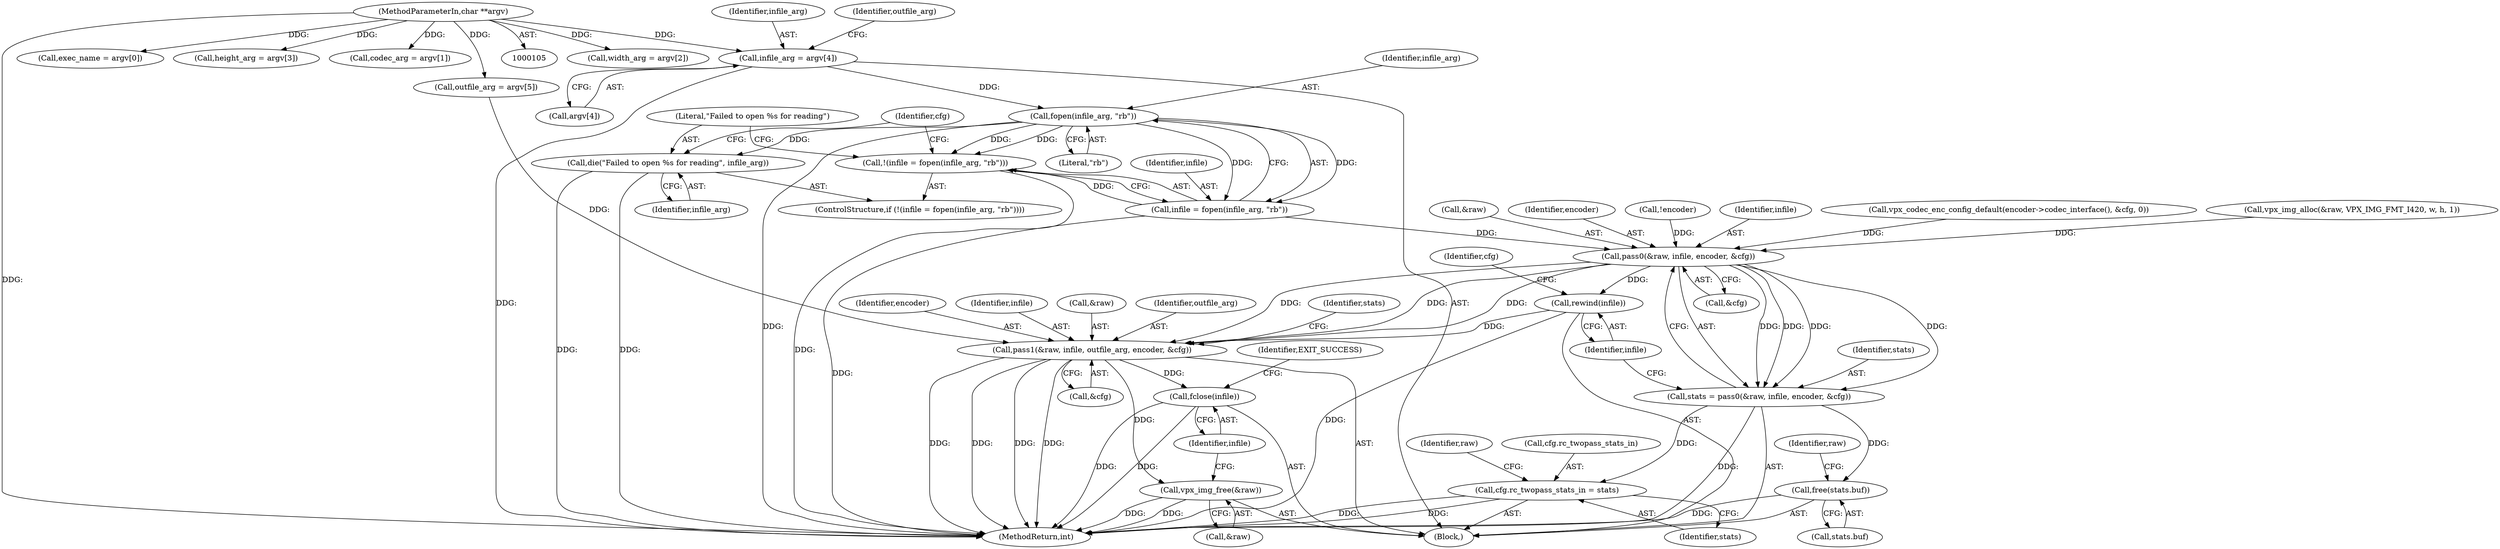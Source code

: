 digraph "0_Android_5a9753fca56f0eeb9f61e342b2fccffc364f9426_18@array" {
"1000147" [label="(Call,infile_arg = argv[4])"];
"1000107" [label="(MethodParameterIn,char **argv)"];
"1000276" [label="(Call,fopen(infile_arg, \"rb\"))"];
"1000273" [label="(Call,!(infile = fopen(infile_arg, \"rb\")))"];
"1000274" [label="(Call,infile = fopen(infile_arg, \"rb\"))"];
"1000289" [label="(Call,pass0(&raw, infile, encoder, &cfg))"];
"1000287" [label="(Call,stats = pass0(&raw, infile, encoder, &cfg))"];
"1000303" [label="(Call,cfg.rc_twopass_stats_in = stats)"];
"1000316" [label="(Call,free(stats.buf))"];
"1000296" [label="(Call,rewind(infile))"];
"1000308" [label="(Call,pass1(&raw, infile, outfile_arg, encoder, &cfg))"];
"1000320" [label="(Call,vpx_img_free(&raw))"];
"1000323" [label="(Call,fclose(infile))"];
"1000279" [label="(Call,die(\"Failed to open %s for reading\", infile_arg))"];
"1000327" [label="(MethodReturn,int)"];
"1000278" [label="(Literal,\"rb\")"];
"1000279" [label="(Call,die(\"Failed to open %s for reading\", infile_arg))"];
"1000292" [label="(Identifier,infile)"];
"1000326" [label="(Identifier,EXIT_SUCCESS)"];
"1000307" [label="(Identifier,stats)"];
"1000287" [label="(Call,stats = pass0(&raw, infile, encoder, &cfg))"];
"1000316" [label="(Call,free(stats.buf))"];
"1000321" [label="(Call,&raw)"];
"1000311" [label="(Identifier,infile)"];
"1000281" [label="(Identifier,infile_arg)"];
"1000314" [label="(Call,&cfg)"];
"1000273" [label="(Call,!(infile = fopen(infile_arg, \"rb\")))"];
"1000232" [label="(Call,vpx_codec_enc_config_default(encoder->codec_interface(), &cfg, 0))"];
"1000294" [label="(Call,&cfg)"];
"1000137" [label="(Call,width_arg = argv[2])"];
"1000297" [label="(Identifier,infile)"];
"1000215" [label="(Call,vpx_img_alloc(&raw, VPX_IMG_FMT_I420, w, h, 1))"];
"1000157" [label="(Call,exec_name = argv[0])"];
"1000284" [label="(Identifier,cfg)"];
"1000303" [label="(Call,cfg.rc_twopass_stats_in = stats)"];
"1000277" [label="(Identifier,infile_arg)"];
"1000323" [label="(Call,fclose(infile))"];
"1000142" [label="(Call,height_arg = argv[3])"];
"1000290" [label="(Call,&raw)"];
"1000148" [label="(Identifier,infile_arg)"];
"1000108" [label="(Block,)"];
"1000147" [label="(Call,infile_arg = argv[4])"];
"1000289" [label="(Call,pass0(&raw, infile, encoder, &cfg))"];
"1000308" [label="(Call,pass1(&raw, infile, outfile_arg, encoder, &cfg))"];
"1000309" [label="(Call,&raw)"];
"1000312" [label="(Identifier,outfile_arg)"];
"1000320" [label="(Call,vpx_img_free(&raw))"];
"1000153" [label="(Identifier,outfile_arg)"];
"1000300" [label="(Identifier,cfg)"];
"1000107" [label="(MethodParameterIn,char **argv)"];
"1000293" [label="(Identifier,encoder)"];
"1000304" [label="(Call,cfg.rc_twopass_stats_in)"];
"1000322" [label="(Identifier,raw)"];
"1000275" [label="(Identifier,infile)"];
"1000149" [label="(Call,argv[4])"];
"1000272" [label="(ControlStructure,if (!(infile = fopen(infile_arg, \"rb\"))))"];
"1000274" [label="(Call,infile = fopen(infile_arg, \"rb\"))"];
"1000280" [label="(Literal,\"Failed to open %s for reading\")"];
"1000132" [label="(Call,codec_arg = argv[1])"];
"1000152" [label="(Call,outfile_arg = argv[5])"];
"1000288" [label="(Identifier,stats)"];
"1000276" [label="(Call,fopen(infile_arg, \"rb\"))"];
"1000173" [label="(Call,!encoder)"];
"1000313" [label="(Identifier,encoder)"];
"1000317" [label="(Call,stats.buf)"];
"1000310" [label="(Identifier,raw)"];
"1000324" [label="(Identifier,infile)"];
"1000318" [label="(Identifier,stats)"];
"1000296" [label="(Call,rewind(infile))"];
"1000147" -> "1000108"  [label="AST: "];
"1000147" -> "1000149"  [label="CFG: "];
"1000148" -> "1000147"  [label="AST: "];
"1000149" -> "1000147"  [label="AST: "];
"1000153" -> "1000147"  [label="CFG: "];
"1000147" -> "1000327"  [label="DDG: "];
"1000107" -> "1000147"  [label="DDG: "];
"1000147" -> "1000276"  [label="DDG: "];
"1000107" -> "1000105"  [label="AST: "];
"1000107" -> "1000327"  [label="DDG: "];
"1000107" -> "1000132"  [label="DDG: "];
"1000107" -> "1000137"  [label="DDG: "];
"1000107" -> "1000142"  [label="DDG: "];
"1000107" -> "1000152"  [label="DDG: "];
"1000107" -> "1000157"  [label="DDG: "];
"1000276" -> "1000274"  [label="AST: "];
"1000276" -> "1000278"  [label="CFG: "];
"1000277" -> "1000276"  [label="AST: "];
"1000278" -> "1000276"  [label="AST: "];
"1000274" -> "1000276"  [label="CFG: "];
"1000276" -> "1000327"  [label="DDG: "];
"1000276" -> "1000273"  [label="DDG: "];
"1000276" -> "1000273"  [label="DDG: "];
"1000276" -> "1000274"  [label="DDG: "];
"1000276" -> "1000274"  [label="DDG: "];
"1000276" -> "1000279"  [label="DDG: "];
"1000273" -> "1000272"  [label="AST: "];
"1000273" -> "1000274"  [label="CFG: "];
"1000274" -> "1000273"  [label="AST: "];
"1000280" -> "1000273"  [label="CFG: "];
"1000284" -> "1000273"  [label="CFG: "];
"1000273" -> "1000327"  [label="DDG: "];
"1000274" -> "1000273"  [label="DDG: "];
"1000275" -> "1000274"  [label="AST: "];
"1000274" -> "1000327"  [label="DDG: "];
"1000274" -> "1000289"  [label="DDG: "];
"1000289" -> "1000287"  [label="AST: "];
"1000289" -> "1000294"  [label="CFG: "];
"1000290" -> "1000289"  [label="AST: "];
"1000292" -> "1000289"  [label="AST: "];
"1000293" -> "1000289"  [label="AST: "];
"1000294" -> "1000289"  [label="AST: "];
"1000287" -> "1000289"  [label="CFG: "];
"1000289" -> "1000287"  [label="DDG: "];
"1000289" -> "1000287"  [label="DDG: "];
"1000289" -> "1000287"  [label="DDG: "];
"1000289" -> "1000287"  [label="DDG: "];
"1000215" -> "1000289"  [label="DDG: "];
"1000173" -> "1000289"  [label="DDG: "];
"1000232" -> "1000289"  [label="DDG: "];
"1000289" -> "1000296"  [label="DDG: "];
"1000289" -> "1000308"  [label="DDG: "];
"1000289" -> "1000308"  [label="DDG: "];
"1000289" -> "1000308"  [label="DDG: "];
"1000287" -> "1000108"  [label="AST: "];
"1000288" -> "1000287"  [label="AST: "];
"1000297" -> "1000287"  [label="CFG: "];
"1000287" -> "1000327"  [label="DDG: "];
"1000287" -> "1000303"  [label="DDG: "];
"1000287" -> "1000316"  [label="DDG: "];
"1000303" -> "1000108"  [label="AST: "];
"1000303" -> "1000307"  [label="CFG: "];
"1000304" -> "1000303"  [label="AST: "];
"1000307" -> "1000303"  [label="AST: "];
"1000310" -> "1000303"  [label="CFG: "];
"1000303" -> "1000327"  [label="DDG: "];
"1000303" -> "1000327"  [label="DDG: "];
"1000316" -> "1000108"  [label="AST: "];
"1000316" -> "1000317"  [label="CFG: "];
"1000317" -> "1000316"  [label="AST: "];
"1000322" -> "1000316"  [label="CFG: "];
"1000316" -> "1000327"  [label="DDG: "];
"1000296" -> "1000108"  [label="AST: "];
"1000296" -> "1000297"  [label="CFG: "];
"1000297" -> "1000296"  [label="AST: "];
"1000300" -> "1000296"  [label="CFG: "];
"1000296" -> "1000327"  [label="DDG: "];
"1000296" -> "1000308"  [label="DDG: "];
"1000308" -> "1000108"  [label="AST: "];
"1000308" -> "1000314"  [label="CFG: "];
"1000309" -> "1000308"  [label="AST: "];
"1000311" -> "1000308"  [label="AST: "];
"1000312" -> "1000308"  [label="AST: "];
"1000313" -> "1000308"  [label="AST: "];
"1000314" -> "1000308"  [label="AST: "];
"1000318" -> "1000308"  [label="CFG: "];
"1000308" -> "1000327"  [label="DDG: "];
"1000308" -> "1000327"  [label="DDG: "];
"1000308" -> "1000327"  [label="DDG: "];
"1000308" -> "1000327"  [label="DDG: "];
"1000152" -> "1000308"  [label="DDG: "];
"1000308" -> "1000320"  [label="DDG: "];
"1000308" -> "1000323"  [label="DDG: "];
"1000320" -> "1000108"  [label="AST: "];
"1000320" -> "1000321"  [label="CFG: "];
"1000321" -> "1000320"  [label="AST: "];
"1000324" -> "1000320"  [label="CFG: "];
"1000320" -> "1000327"  [label="DDG: "];
"1000320" -> "1000327"  [label="DDG: "];
"1000323" -> "1000108"  [label="AST: "];
"1000323" -> "1000324"  [label="CFG: "];
"1000324" -> "1000323"  [label="AST: "];
"1000326" -> "1000323"  [label="CFG: "];
"1000323" -> "1000327"  [label="DDG: "];
"1000323" -> "1000327"  [label="DDG: "];
"1000279" -> "1000272"  [label="AST: "];
"1000279" -> "1000281"  [label="CFG: "];
"1000280" -> "1000279"  [label="AST: "];
"1000281" -> "1000279"  [label="AST: "];
"1000284" -> "1000279"  [label="CFG: "];
"1000279" -> "1000327"  [label="DDG: "];
"1000279" -> "1000327"  [label="DDG: "];
}
